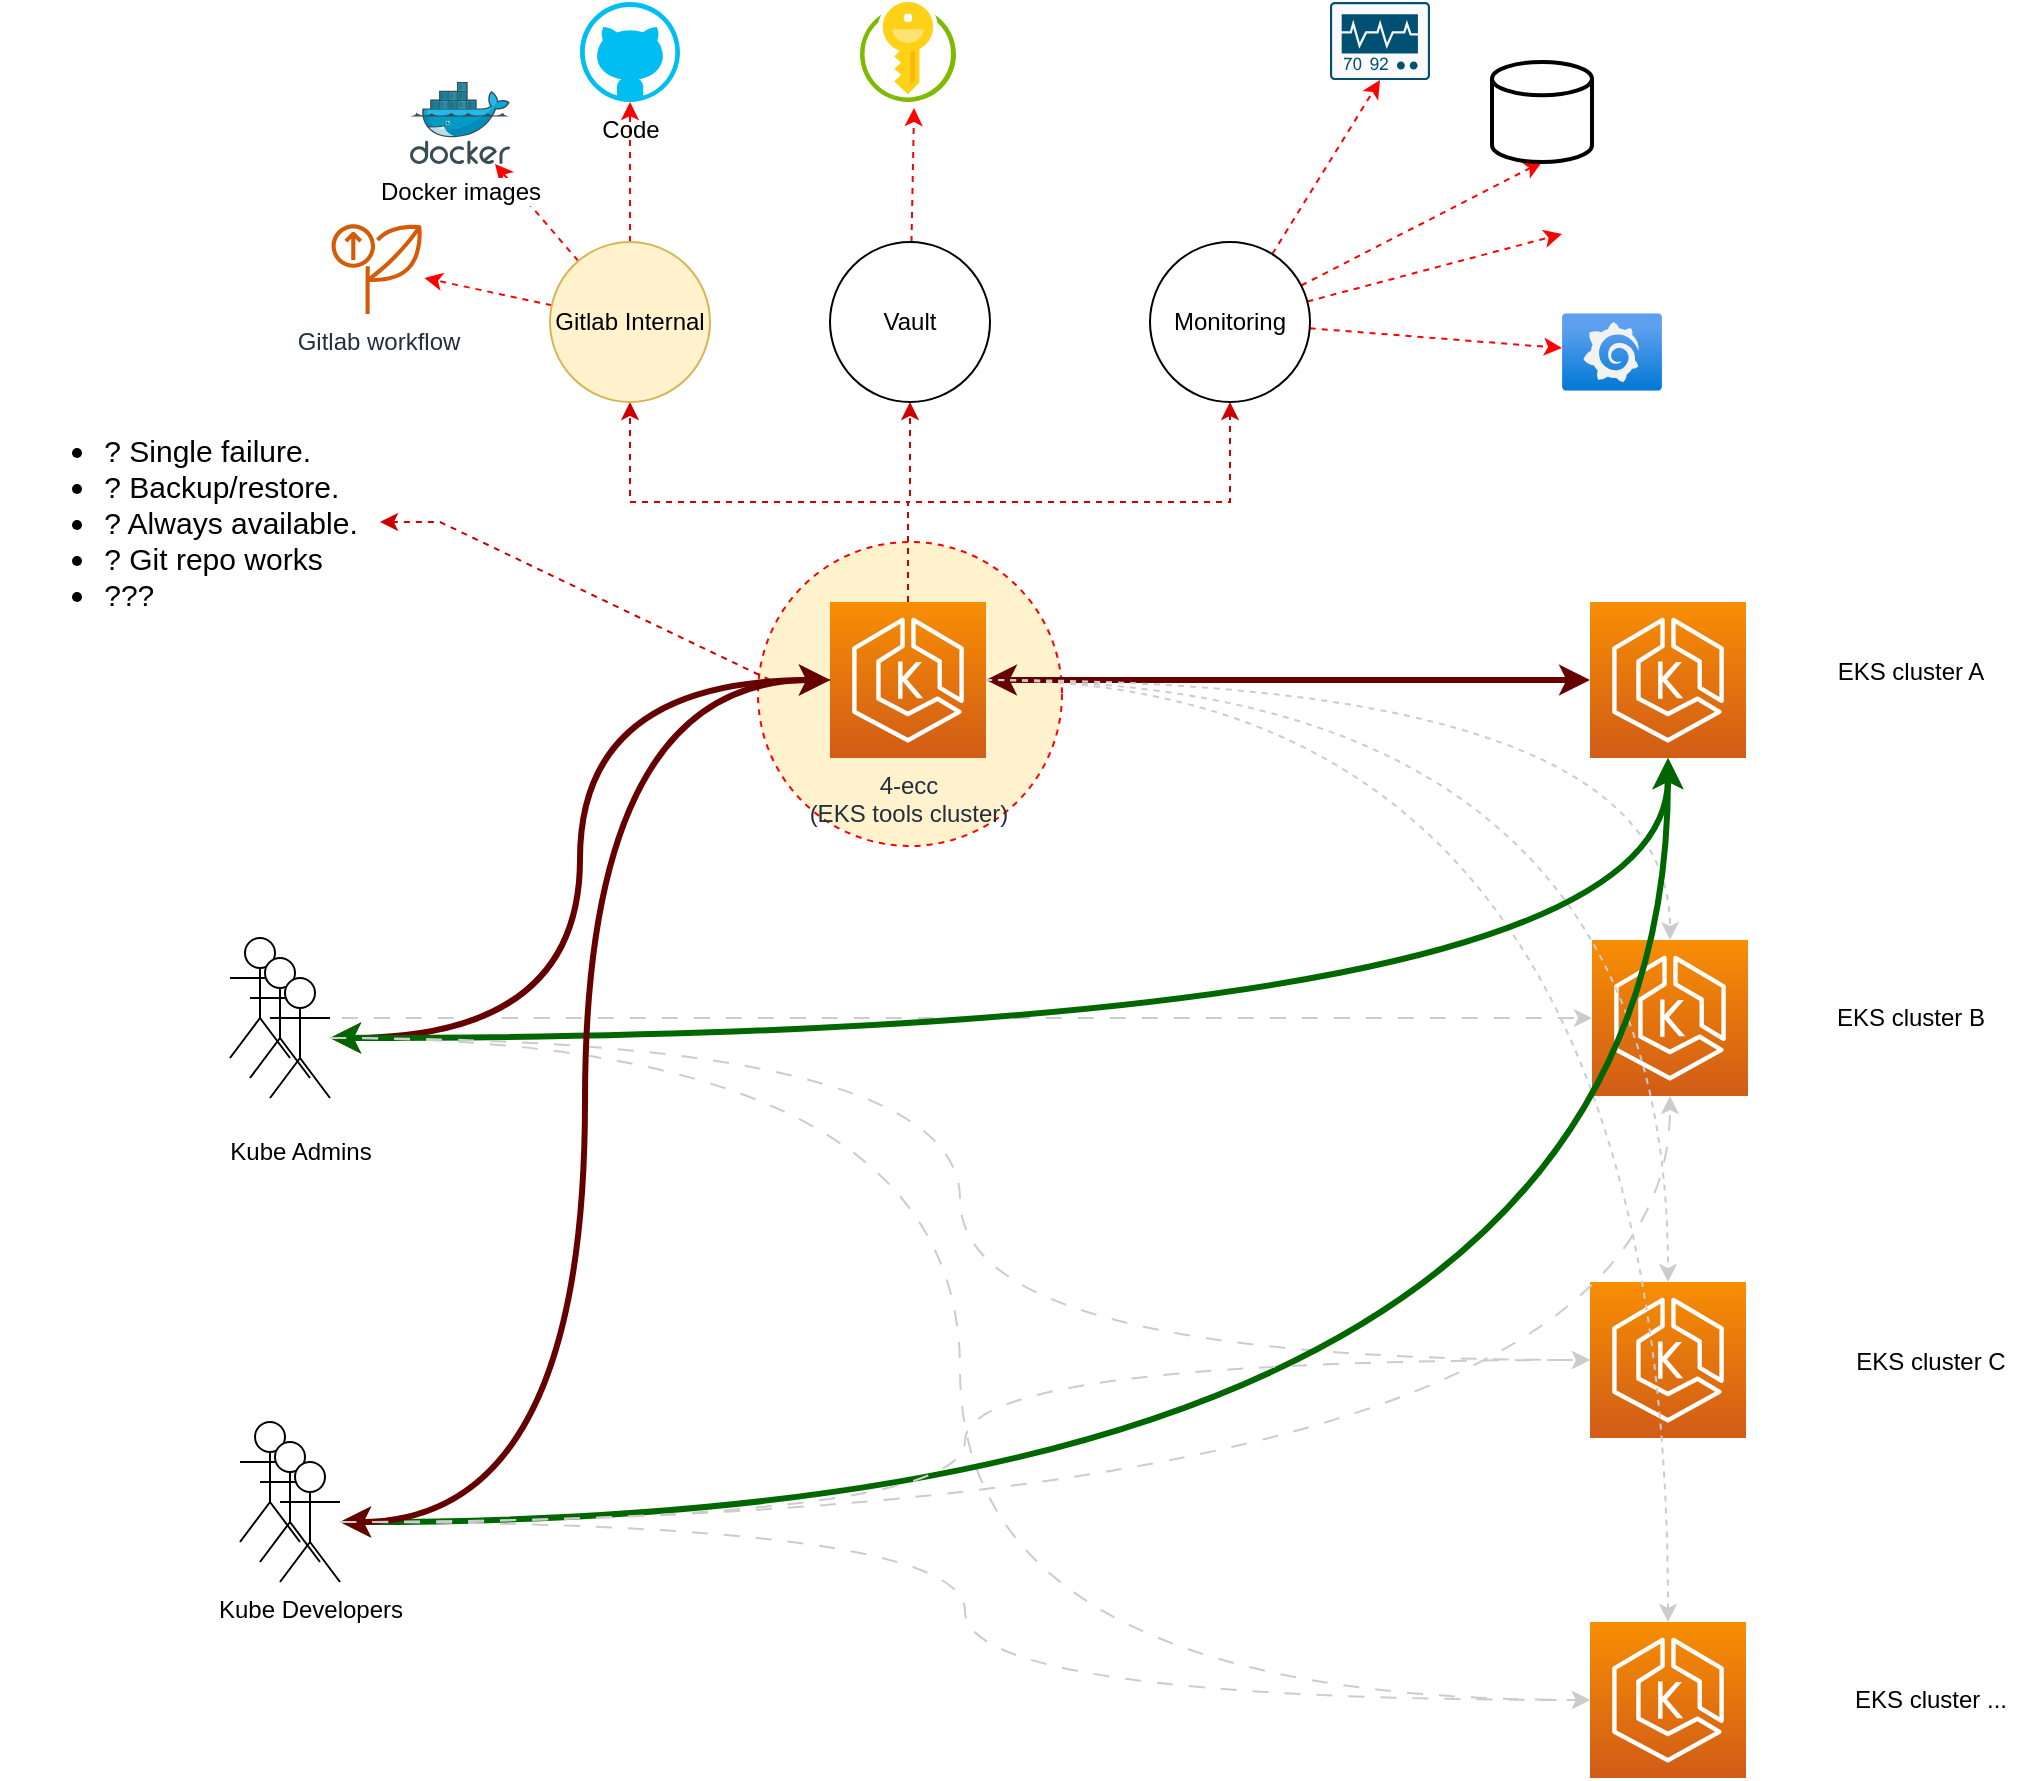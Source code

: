 <mxfile version="20.8.20" type="github">
  <diagram name="Page-1" id="iKSSGSfsI78JwVMg9x92">
    <mxGraphModel dx="2084" dy="2231" grid="1" gridSize="10" guides="1" tooltips="1" connect="1" arrows="1" fold="1" page="1" pageScale="1" pageWidth="850" pageHeight="1100" math="0" shadow="0">
      <root>
        <mxCell id="0" />
        <mxCell id="1" parent="0" />
        <mxCell id="E7aqRdTUFvspt7AXuFuK-26" value="" style="ellipse;whiteSpace=wrap;html=1;aspect=fixed;strokeColor=#FF0000;dashed=1;fillColor=#fff2cc;strokeWidth=1;" parent="1" vertex="1">
          <mxGeometry x="214" y="260" width="152" height="152" as="geometry" />
        </mxCell>
        <mxCell id="REabcQUZrqvfgA8ZS0G6-1" value="" style="sketch=0;points=[[0,0,0],[0.25,0,0],[0.5,0,0],[0.75,0,0],[1,0,0],[0,1,0],[0.25,1,0],[0.5,1,0],[0.75,1,0],[1,1,0],[0,0.25,0],[0,0.5,0],[0,0.75,0],[1,0.25,0],[1,0.5,0],[1,0.75,0]];outlineConnect=0;fontColor=#232F3E;gradientColor=#F78E04;gradientDirection=north;fillColor=#D05C17;strokeColor=#ffffff;dashed=0;verticalLabelPosition=bottom;verticalAlign=top;align=center;html=1;fontSize=12;fontStyle=0;aspect=fixed;shape=mxgraph.aws4.resourceIcon;resIcon=mxgraph.aws4.eks;" parent="1" vertex="1">
          <mxGeometry x="630" y="290" width="78" height="78" as="geometry" />
        </mxCell>
        <mxCell id="REabcQUZrqvfgA8ZS0G6-2" value="" style="sketch=0;points=[[0,0,0],[0.25,0,0],[0.5,0,0],[0.75,0,0],[1,0,0],[0,1,0],[0.25,1,0],[0.5,1,0],[0.75,1,0],[1,1,0],[0,0.25,0],[0,0.5,0],[0,0.75,0],[1,0.25,0],[1,0.5,0],[1,0.75,0]];outlineConnect=0;fontColor=#232F3E;gradientColor=#F78E04;gradientDirection=north;fillColor=#D05C17;strokeColor=#ffffff;dashed=0;verticalLabelPosition=bottom;verticalAlign=top;align=center;html=1;fontSize=12;fontStyle=0;aspect=fixed;shape=mxgraph.aws4.resourceIcon;resIcon=mxgraph.aws4.eks;" parent="1" vertex="1">
          <mxGeometry x="631" y="459" width="78" height="78" as="geometry" />
        </mxCell>
        <mxCell id="REabcQUZrqvfgA8ZS0G6-3" value="" style="sketch=0;points=[[0,0,0],[0.25,0,0],[0.5,0,0],[0.75,0,0],[1,0,0],[0,1,0],[0.25,1,0],[0.5,1,0],[0.75,1,0],[1,1,0],[0,0.25,0],[0,0.5,0],[0,0.75,0],[1,0.25,0],[1,0.5,0],[1,0.75,0]];outlineConnect=0;fontColor=#232F3E;gradientColor=#F78E04;gradientDirection=north;fillColor=#D05C17;strokeColor=#ffffff;dashed=0;verticalLabelPosition=bottom;verticalAlign=top;align=center;html=1;fontSize=12;fontStyle=0;aspect=fixed;shape=mxgraph.aws4.resourceIcon;resIcon=mxgraph.aws4.eks;" parent="1" vertex="1">
          <mxGeometry x="630" y="630" width="78" height="78" as="geometry" />
        </mxCell>
        <mxCell id="REabcQUZrqvfgA8ZS0G6-4" value="" style="sketch=0;points=[[0,0,0],[0.25,0,0],[0.5,0,0],[0.75,0,0],[1,0,0],[0,1,0],[0.25,1,0],[0.5,1,0],[0.75,1,0],[1,1,0],[0,0.25,0],[0,0.5,0],[0,0.75,0],[1,0.25,0],[1,0.5,0],[1,0.75,0]];outlineConnect=0;fontColor=#232F3E;gradientColor=#F78E04;gradientDirection=north;fillColor=#D05C17;strokeColor=#ffffff;dashed=0;verticalLabelPosition=bottom;verticalAlign=top;align=center;html=1;fontSize=12;fontStyle=0;aspect=fixed;shape=mxgraph.aws4.resourceIcon;resIcon=mxgraph.aws4.eks;" parent="1" vertex="1">
          <mxGeometry x="630" y="800" width="78" height="78" as="geometry" />
        </mxCell>
        <mxCell id="REabcQUZrqvfgA8ZS0G6-25" style="edgeStyle=orthogonalEdgeStyle;curved=1;rounded=0;orthogonalLoop=1;jettySize=auto;html=1;entryX=0;entryY=0.5;entryDx=0;entryDy=0;entryPerimeter=0;strokeColor=#660000;startArrow=classic;startFill=1;strokeWidth=3;" parent="1" source="REabcQUZrqvfgA8ZS0G6-5" target="REabcQUZrqvfgA8ZS0G6-1" edge="1">
          <mxGeometry relative="1" as="geometry" />
        </mxCell>
        <mxCell id="REabcQUZrqvfgA8ZS0G6-27" style="edgeStyle=orthogonalEdgeStyle;curved=1;rounded=0;orthogonalLoop=1;jettySize=auto;html=1;entryX=0.5;entryY=0;entryDx=0;entryDy=0;entryPerimeter=0;strokeColor=#CCCCCC;dashed=1;" parent="1" source="REabcQUZrqvfgA8ZS0G6-5" target="REabcQUZrqvfgA8ZS0G6-2" edge="1">
          <mxGeometry relative="1" as="geometry" />
        </mxCell>
        <mxCell id="REabcQUZrqvfgA8ZS0G6-28" style="edgeStyle=orthogonalEdgeStyle;curved=1;rounded=0;orthogonalLoop=1;jettySize=auto;html=1;entryX=0.5;entryY=0;entryDx=0;entryDy=0;entryPerimeter=0;strokeColor=#CCCCCC;dashed=1;" parent="1" source="REabcQUZrqvfgA8ZS0G6-5" target="REabcQUZrqvfgA8ZS0G6-3" edge="1">
          <mxGeometry relative="1" as="geometry" />
        </mxCell>
        <mxCell id="REabcQUZrqvfgA8ZS0G6-29" style="edgeStyle=orthogonalEdgeStyle;curved=1;rounded=0;orthogonalLoop=1;jettySize=auto;html=1;strokeColor=#CCCCCC;dashed=1;" parent="1" source="REabcQUZrqvfgA8ZS0G6-5" target="REabcQUZrqvfgA8ZS0G6-4" edge="1">
          <mxGeometry relative="1" as="geometry" />
        </mxCell>
        <mxCell id="REabcQUZrqvfgA8ZS0G6-47" style="edgeStyle=orthogonalEdgeStyle;rounded=0;orthogonalLoop=1;jettySize=auto;html=1;entryX=0.5;entryY=1;entryDx=0;entryDy=0;dashed=1;strokeColor=#CC0000;strokeWidth=1;startArrow=none;startFill=0;" parent="1" source="REabcQUZrqvfgA8ZS0G6-5" target="REabcQUZrqvfgA8ZS0G6-44" edge="1">
          <mxGeometry relative="1" as="geometry">
            <Array as="points">
              <mxPoint x="289" y="240" />
              <mxPoint x="150" y="240" />
            </Array>
          </mxGeometry>
        </mxCell>
        <mxCell id="REabcQUZrqvfgA8ZS0G6-48" style="edgeStyle=orthogonalEdgeStyle;rounded=0;orthogonalLoop=1;jettySize=auto;html=1;entryX=0.5;entryY=1;entryDx=0;entryDy=0;dashed=1;strokeColor=#CC0000;strokeWidth=1;startArrow=none;startFill=0;" parent="1" source="REabcQUZrqvfgA8ZS0G6-5" target="REabcQUZrqvfgA8ZS0G6-45" edge="1">
          <mxGeometry relative="1" as="geometry" />
        </mxCell>
        <mxCell id="REabcQUZrqvfgA8ZS0G6-49" style="edgeStyle=orthogonalEdgeStyle;rounded=0;orthogonalLoop=1;jettySize=auto;html=1;entryX=0.5;entryY=1;entryDx=0;entryDy=0;dashed=1;strokeColor=#CC0000;strokeWidth=1;startArrow=none;startFill=0;" parent="1" source="REabcQUZrqvfgA8ZS0G6-5" edge="1">
          <mxGeometry relative="1" as="geometry">
            <Array as="points">
              <mxPoint x="289" y="240" />
              <mxPoint x="450" y="240" />
            </Array>
            <mxPoint x="450" y="190" as="targetPoint" />
          </mxGeometry>
        </mxCell>
        <mxCell id="REabcQUZrqvfgA8ZS0G6-53" style="edgeStyle=entityRelationEdgeStyle;rounded=0;orthogonalLoop=1;jettySize=auto;html=1;dashed=1;strokeColor=#CC0000;strokeWidth=1;startArrow=none;startFill=0;" parent="1" source="REabcQUZrqvfgA8ZS0G6-5" target="REabcQUZrqvfgA8ZS0G6-52" edge="1">
          <mxGeometry relative="1" as="geometry" />
        </mxCell>
        <mxCell id="REabcQUZrqvfgA8ZS0G6-5" value="4-ecc &lt;br&gt;(EKS tools cluster)" style="sketch=0;points=[[0,0,0],[0.25,0,0],[0.5,0,0],[0.75,0,0],[1,0,0],[0,1,0],[0.25,1,0],[0.5,1,0],[0.75,1,0],[1,1,0],[0,0.25,0],[0,0.5,0],[0,0.75,0],[1,0.25,0],[1,0.5,0],[1,0.75,0]];outlineConnect=0;fontColor=#232F3E;gradientColor=#F78E04;gradientDirection=north;fillColor=#D05C17;strokeColor=#ffffff;dashed=0;verticalLabelPosition=bottom;verticalAlign=top;align=center;html=1;fontSize=12;fontStyle=0;aspect=fixed;shape=mxgraph.aws4.resourceIcon;resIcon=mxgraph.aws4.eks;" parent="1" vertex="1">
          <mxGeometry x="250" y="290" width="78" height="78" as="geometry" />
        </mxCell>
        <mxCell id="REabcQUZrqvfgA8ZS0G6-6" value="" style="shape=umlActor;verticalLabelPosition=bottom;verticalAlign=top;html=1;outlineConnect=0;" parent="1" vertex="1">
          <mxGeometry x="-50" y="458" width="30" height="60" as="geometry" />
        </mxCell>
        <mxCell id="REabcQUZrqvfgA8ZS0G6-31" style="edgeStyle=orthogonalEdgeStyle;curved=1;rounded=0;orthogonalLoop=1;jettySize=auto;html=1;dashed=1;dashPattern=8 8;strokeColor=#CCCCCC;" parent="1" source="REabcQUZrqvfgA8ZS0G6-13" target="REabcQUZrqvfgA8ZS0G6-2" edge="1">
          <mxGeometry relative="1" as="geometry" />
        </mxCell>
        <mxCell id="REabcQUZrqvfgA8ZS0G6-13" value="" style="shape=umlActor;verticalLabelPosition=bottom;verticalAlign=top;html=1;outlineConnect=0;" parent="1" vertex="1">
          <mxGeometry x="-40" y="468" width="30" height="60" as="geometry" />
        </mxCell>
        <mxCell id="REabcQUZrqvfgA8ZS0G6-20" style="edgeStyle=orthogonalEdgeStyle;curved=1;rounded=0;orthogonalLoop=1;jettySize=auto;html=1;entryX=0;entryY=0.5;entryDx=0;entryDy=0;entryPerimeter=0;strokeColor=#660000;startArrow=classic;startFill=1;strokeWidth=3;" parent="1" source="REabcQUZrqvfgA8ZS0G6-14" target="REabcQUZrqvfgA8ZS0G6-5" edge="1">
          <mxGeometry relative="1" as="geometry" />
        </mxCell>
        <mxCell id="REabcQUZrqvfgA8ZS0G6-21" style="edgeStyle=orthogonalEdgeStyle;curved=1;rounded=0;orthogonalLoop=1;jettySize=auto;html=1;strokeColor=#006600;startArrow=classic;startFill=1;strokeWidth=3;" parent="1" source="REabcQUZrqvfgA8ZS0G6-14" target="REabcQUZrqvfgA8ZS0G6-1" edge="1">
          <mxGeometry relative="1" as="geometry" />
        </mxCell>
        <mxCell id="REabcQUZrqvfgA8ZS0G6-32" style="edgeStyle=orthogonalEdgeStyle;curved=1;rounded=0;orthogonalLoop=1;jettySize=auto;html=1;entryX=0;entryY=0.5;entryDx=0;entryDy=0;entryPerimeter=0;dashed=1;dashPattern=8 8;strokeColor=#CCCCCC;" parent="1" source="REabcQUZrqvfgA8ZS0G6-14" target="REabcQUZrqvfgA8ZS0G6-3" edge="1">
          <mxGeometry relative="1" as="geometry" />
        </mxCell>
        <mxCell id="REabcQUZrqvfgA8ZS0G6-33" style="edgeStyle=orthogonalEdgeStyle;curved=1;rounded=0;orthogonalLoop=1;jettySize=auto;html=1;entryX=0;entryY=0.5;entryDx=0;entryDy=0;entryPerimeter=0;dashed=1;dashPattern=8 8;strokeColor=#CCCCCC;" parent="1" source="REabcQUZrqvfgA8ZS0G6-14" target="REabcQUZrqvfgA8ZS0G6-4" edge="1">
          <mxGeometry relative="1" as="geometry" />
        </mxCell>
        <mxCell id="REabcQUZrqvfgA8ZS0G6-14" value="" style="shape=umlActor;verticalLabelPosition=bottom;verticalAlign=top;html=1;outlineConnect=0;" parent="1" vertex="1">
          <mxGeometry x="-30" y="478" width="30" height="60" as="geometry" />
        </mxCell>
        <mxCell id="REabcQUZrqvfgA8ZS0G6-16" value="" style="shape=umlActor;verticalLabelPosition=bottom;verticalAlign=top;html=1;outlineConnect=0;" parent="1" vertex="1">
          <mxGeometry x="-45" y="700" width="30" height="60" as="geometry" />
        </mxCell>
        <mxCell id="REabcQUZrqvfgA8ZS0G6-17" value="" style="shape=umlActor;verticalLabelPosition=bottom;verticalAlign=top;html=1;outlineConnect=0;" parent="1" vertex="1">
          <mxGeometry x="-35" y="710" width="30" height="60" as="geometry" />
        </mxCell>
        <mxCell id="REabcQUZrqvfgA8ZS0G6-23" style="edgeStyle=orthogonalEdgeStyle;curved=1;rounded=0;orthogonalLoop=1;jettySize=auto;html=1;strokeColor=#006600;startArrow=classic;startFill=1;strokeWidth=3;" parent="1" source="REabcQUZrqvfgA8ZS0G6-18" target="REabcQUZrqvfgA8ZS0G6-1" edge="1">
          <mxGeometry relative="1" as="geometry" />
        </mxCell>
        <mxCell id="REabcQUZrqvfgA8ZS0G6-24" style="edgeStyle=orthogonalEdgeStyle;curved=1;rounded=0;orthogonalLoop=1;jettySize=auto;html=1;entryX=0;entryY=0.5;entryDx=0;entryDy=0;entryPerimeter=0;strokeColor=#660000;startArrow=classic;startFill=1;strokeWidth=3;" parent="1" source="REabcQUZrqvfgA8ZS0G6-18" target="REabcQUZrqvfgA8ZS0G6-5" edge="1">
          <mxGeometry relative="1" as="geometry" />
        </mxCell>
        <mxCell id="REabcQUZrqvfgA8ZS0G6-34" style="edgeStyle=orthogonalEdgeStyle;curved=1;rounded=0;orthogonalLoop=1;jettySize=auto;html=1;dashed=1;dashPattern=8 8;strokeColor=#CCCCCC;" parent="1" source="REabcQUZrqvfgA8ZS0G6-18" target="REabcQUZrqvfgA8ZS0G6-2" edge="1">
          <mxGeometry relative="1" as="geometry" />
        </mxCell>
        <mxCell id="REabcQUZrqvfgA8ZS0G6-35" style="edgeStyle=orthogonalEdgeStyle;curved=1;rounded=0;orthogonalLoop=1;jettySize=auto;html=1;entryX=0;entryY=0.5;entryDx=0;entryDy=0;entryPerimeter=0;dashed=1;dashPattern=8 8;strokeColor=#CCCCCC;" parent="1" source="REabcQUZrqvfgA8ZS0G6-18" target="REabcQUZrqvfgA8ZS0G6-3" edge="1">
          <mxGeometry relative="1" as="geometry" />
        </mxCell>
        <mxCell id="REabcQUZrqvfgA8ZS0G6-36" style="edgeStyle=orthogonalEdgeStyle;curved=1;rounded=0;orthogonalLoop=1;jettySize=auto;html=1;entryX=0;entryY=0.5;entryDx=0;entryDy=0;entryPerimeter=0;dashed=1;dashPattern=8 8;strokeColor=#CCCCCC;" parent="1" source="REabcQUZrqvfgA8ZS0G6-18" target="REabcQUZrqvfgA8ZS0G6-4" edge="1">
          <mxGeometry relative="1" as="geometry" />
        </mxCell>
        <mxCell id="REabcQUZrqvfgA8ZS0G6-18" value="Kube Developers" style="shape=umlActor;verticalLabelPosition=bottom;verticalAlign=top;html=1;outlineConnect=0;" parent="1" vertex="1">
          <mxGeometry x="-25" y="720" width="30" height="60" as="geometry" />
        </mxCell>
        <mxCell id="REabcQUZrqvfgA8ZS0G6-19" value="Kube Admins" style="text;html=1;align=center;verticalAlign=middle;resizable=0;points=[];autosize=1;strokeColor=none;fillColor=none;" parent="1" vertex="1">
          <mxGeometry x="-60" y="550" width="90" height="30" as="geometry" />
        </mxCell>
        <mxCell id="REabcQUZrqvfgA8ZS0G6-38" value="EKS cluster A" style="text;html=1;align=center;verticalAlign=middle;resizable=0;points=[];autosize=1;strokeColor=none;fillColor=none;" parent="1" vertex="1">
          <mxGeometry x="740" y="310" width="100" height="30" as="geometry" />
        </mxCell>
        <mxCell id="REabcQUZrqvfgA8ZS0G6-39" value="EKS cluster B" style="text;html=1;align=center;verticalAlign=middle;resizable=0;points=[];autosize=1;strokeColor=none;fillColor=none;" parent="1" vertex="1">
          <mxGeometry x="740" y="483" width="100" height="30" as="geometry" />
        </mxCell>
        <mxCell id="REabcQUZrqvfgA8ZS0G6-40" value="EKS cluster C" style="text;html=1;align=center;verticalAlign=middle;resizable=0;points=[];autosize=1;strokeColor=none;fillColor=none;" parent="1" vertex="1">
          <mxGeometry x="750" y="655" width="100" height="30" as="geometry" />
        </mxCell>
        <mxCell id="REabcQUZrqvfgA8ZS0G6-41" value="EKS cluster ..." style="text;html=1;align=center;verticalAlign=middle;resizable=0;points=[];autosize=1;strokeColor=none;fillColor=none;" parent="1" vertex="1">
          <mxGeometry x="750" y="824" width="100" height="30" as="geometry" />
        </mxCell>
        <mxCell id="E7aqRdTUFvspt7AXuFuK-9" style="edgeStyle=orthogonalEdgeStyle;rounded=0;orthogonalLoop=1;jettySize=auto;html=1;dashed=1;strokeColor=#FF0000;" parent="1" source="REabcQUZrqvfgA8ZS0G6-44" target="E7aqRdTUFvspt7AXuFuK-5" edge="1">
          <mxGeometry relative="1" as="geometry" />
        </mxCell>
        <mxCell id="E7aqRdTUFvspt7AXuFuK-10" style="rounded=0;orthogonalLoop=1;jettySize=auto;html=1;dashed=1;strokeColor=#FF0000;" parent="1" source="REabcQUZrqvfgA8ZS0G6-44" target="E7aqRdTUFvspt7AXuFuK-6" edge="1">
          <mxGeometry relative="1" as="geometry" />
        </mxCell>
        <mxCell id="E7aqRdTUFvspt7AXuFuK-11" style="rounded=0;orthogonalLoop=1;jettySize=auto;html=1;dashed=1;strokeColor=#FF0000;" parent="1" source="REabcQUZrqvfgA8ZS0G6-44" target="E7aqRdTUFvspt7AXuFuK-8" edge="1">
          <mxGeometry relative="1" as="geometry" />
        </mxCell>
        <mxCell id="REabcQUZrqvfgA8ZS0G6-44" value="Gitlab Internal" style="ellipse;whiteSpace=wrap;html=1;aspect=fixed;fillColor=#fff2cc;strokeColor=#d6b656;" parent="1" vertex="1">
          <mxGeometry x="110" y="110" width="80" height="80" as="geometry" />
        </mxCell>
        <mxCell id="E7aqRdTUFvspt7AXuFuK-24" style="edgeStyle=none;rounded=0;orthogonalLoop=1;jettySize=auto;html=1;entryX=0.563;entryY=1.06;entryDx=0;entryDy=0;entryPerimeter=0;dashed=1;strokeColor=#FF0000;" parent="1" source="REabcQUZrqvfgA8ZS0G6-45" target="E7aqRdTUFvspt7AXuFuK-12" edge="1">
          <mxGeometry relative="1" as="geometry" />
        </mxCell>
        <mxCell id="REabcQUZrqvfgA8ZS0G6-45" value="Vault" style="ellipse;whiteSpace=wrap;html=1;aspect=fixed;" parent="1" vertex="1">
          <mxGeometry x="250" y="110" width="80" height="80" as="geometry" />
        </mxCell>
        <mxCell id="REabcQUZrqvfgA8ZS0G6-52" value="&lt;ul style=&quot;font-size: 15px;&quot;&gt;&lt;li style=&quot;text-align: justify; font-size: 15px;&quot;&gt;? Single failure.&lt;/li&gt;&lt;li style=&quot;text-align: justify; font-size: 15px;&quot;&gt;? Backup/restore.&lt;/li&gt;&lt;li style=&quot;text-align: justify; font-size: 15px;&quot;&gt;? Always available.&lt;br style=&quot;font-size: 15px;&quot;&gt;&lt;/li&gt;&lt;li style=&quot;text-align: justify; font-size: 15px;&quot;&gt;? Git repo works&lt;/li&gt;&lt;li style=&quot;text-align: justify; font-size: 15px;&quot;&gt;???&lt;/li&gt;&lt;/ul&gt;" style="text;html=1;align=center;verticalAlign=middle;resizable=0;points=[];autosize=1;strokeColor=none;fillColor=none;fontSize=15;fontColor=#000000;" parent="1" vertex="1">
          <mxGeometry x="-165" y="185" width="190" height="130" as="geometry" />
        </mxCell>
        <mxCell id="E7aqRdTUFvspt7AXuFuK-18" style="edgeStyle=none;rounded=0;orthogonalLoop=1;jettySize=auto;html=1;entryX=0.5;entryY=1;entryDx=0;entryDy=0;entryPerimeter=0;dashed=1;strokeColor=#FF0000;" parent="1" source="E7aqRdTUFvspt7AXuFuK-1" target="E7aqRdTUFvspt7AXuFuK-13" edge="1">
          <mxGeometry relative="1" as="geometry" />
        </mxCell>
        <mxCell id="E7aqRdTUFvspt7AXuFuK-19" style="edgeStyle=none;rounded=0;orthogonalLoop=1;jettySize=auto;html=1;entryX=0.5;entryY=1;entryDx=0;entryDy=0;entryPerimeter=0;dashed=1;strokeColor=#FF0000;" parent="1" source="E7aqRdTUFvspt7AXuFuK-1" target="E7aqRdTUFvspt7AXuFuK-17" edge="1">
          <mxGeometry relative="1" as="geometry" />
        </mxCell>
        <mxCell id="E7aqRdTUFvspt7AXuFuK-20" style="edgeStyle=none;rounded=0;orthogonalLoop=1;jettySize=auto;html=1;entryX=0;entryY=0.5;entryDx=0;entryDy=0;dashed=1;strokeColor=#FF0000;" parent="1" source="E7aqRdTUFvspt7AXuFuK-1" target="E7aqRdTUFvspt7AXuFuK-14" edge="1">
          <mxGeometry relative="1" as="geometry" />
        </mxCell>
        <mxCell id="E7aqRdTUFvspt7AXuFuK-21" style="edgeStyle=none;rounded=0;orthogonalLoop=1;jettySize=auto;html=1;dashed=1;strokeColor=#FF0000;" parent="1" source="E7aqRdTUFvspt7AXuFuK-1" target="E7aqRdTUFvspt7AXuFuK-16" edge="1">
          <mxGeometry relative="1" as="geometry" />
        </mxCell>
        <mxCell id="E7aqRdTUFvspt7AXuFuK-1" value="Monitoring" style="ellipse;whiteSpace=wrap;html=1;aspect=fixed;" parent="1" vertex="1">
          <mxGeometry x="410" y="110" width="80" height="80" as="geometry" />
        </mxCell>
        <mxCell id="E7aqRdTUFvspt7AXuFuK-5" value="Code" style="verticalLabelPosition=bottom;html=1;verticalAlign=top;align=center;strokeColor=none;fillColor=#00BEF2;shape=mxgraph.azure.github_code;pointerEvents=1;" parent="1" vertex="1">
          <mxGeometry x="125" y="-10" width="50" height="50" as="geometry" />
        </mxCell>
        <mxCell id="E7aqRdTUFvspt7AXuFuK-6" value="Docker images" style="sketch=0;aspect=fixed;html=1;points=[];align=center;image;fontSize=12;image=img/lib/mscae/Docker.svg;" parent="1" vertex="1">
          <mxGeometry x="40" y="30" width="50" height="41" as="geometry" />
        </mxCell>
        <mxCell id="E7aqRdTUFvspt7AXuFuK-8" value="Gitlab workflow" style="sketch=0;outlineConnect=0;fontColor=#232F3E;gradientColor=none;fillColor=#D45B07;strokeColor=none;dashed=0;verticalLabelPosition=bottom;verticalAlign=top;align=center;html=1;fontSize=12;fontStyle=0;aspect=fixed;pointerEvents=1;shape=mxgraph.aws4.deployment;" parent="1" vertex="1">
          <mxGeometry y="100" width="48" height="46" as="geometry" />
        </mxCell>
        <mxCell id="E7aqRdTUFvspt7AXuFuK-12" value="" style="sketch=0;aspect=fixed;html=1;points=[];align=center;image;fontSize=12;image=img/lib/mscae/Key_Vaults.svg;" parent="1" vertex="1">
          <mxGeometry x="265" y="-10" width="48" height="50" as="geometry" />
        </mxCell>
        <mxCell id="E7aqRdTUFvspt7AXuFuK-13" value="" style="sketch=0;points=[[0.015,0.015,0],[0.985,0.015,0],[0.985,0.985,0],[0.015,0.985,0],[0.25,0,0],[0.5,0,0],[0.75,0,0],[1,0.25,0],[1,0.5,0],[1,0.75,0],[0.75,1,0],[0.5,1,0],[0.25,1,0],[0,0.75,0],[0,0.5,0],[0,0.25,0]];verticalLabelPosition=bottom;html=1;verticalAlign=top;aspect=fixed;align=center;pointerEvents=1;shape=mxgraph.cisco19.rect;prIcon=monitor;fillColor=#FAFAFA;strokeColor=#005073;" parent="1" vertex="1">
          <mxGeometry x="500" y="-10" width="50" height="39.06" as="geometry" />
        </mxCell>
        <mxCell id="E7aqRdTUFvspt7AXuFuK-14" value="" style="shape=image;html=1;verticalAlign=top;verticalLabelPosition=bottom;labelBackgroundColor=#ffffff;imageAspect=0;aspect=fixed;image=https://cdn1.iconfinder.com/data/icons/ui-essential-17/32/UI_Essential_Outline_1_essential-app-ui-sound-speaker-128.png" parent="1" vertex="1">
          <mxGeometry x="616" y="81" width="50" height="50" as="geometry" />
        </mxCell>
        <mxCell id="E7aqRdTUFvspt7AXuFuK-16" value="" style="aspect=fixed;html=1;points=[];align=center;image;fontSize=12;image=img/lib/azure2/other/Grafana.svg;" parent="1" vertex="1">
          <mxGeometry x="616" y="145.59" width="50" height="38.82" as="geometry" />
        </mxCell>
        <mxCell id="E7aqRdTUFvspt7AXuFuK-17" value="" style="strokeWidth=2;html=1;shape=mxgraph.flowchart.database;whiteSpace=wrap;" parent="1" vertex="1">
          <mxGeometry x="581" y="20" width="50" height="50" as="geometry" />
        </mxCell>
        <mxCell id="YKit_Geb9ufmEt66s8in-2" value="" style="shape=image;html=1;verticalAlign=top;verticalLabelPosition=bottom;labelBackgroundColor=#ffffff;imageAspect=0;aspect=fixed;image=https://cdn4.iconfinder.com/data/icons/success-filloutline/64/idea-read-knowledge-light_bulb-thinking-128.png;dashed=1;strokeColor=#FF0000;strokeWidth=1;" vertex="1" parent="1">
          <mxGeometry x="-150" y="146" width="50" height="50" as="geometry" />
        </mxCell>
      </root>
    </mxGraphModel>
  </diagram>
</mxfile>
